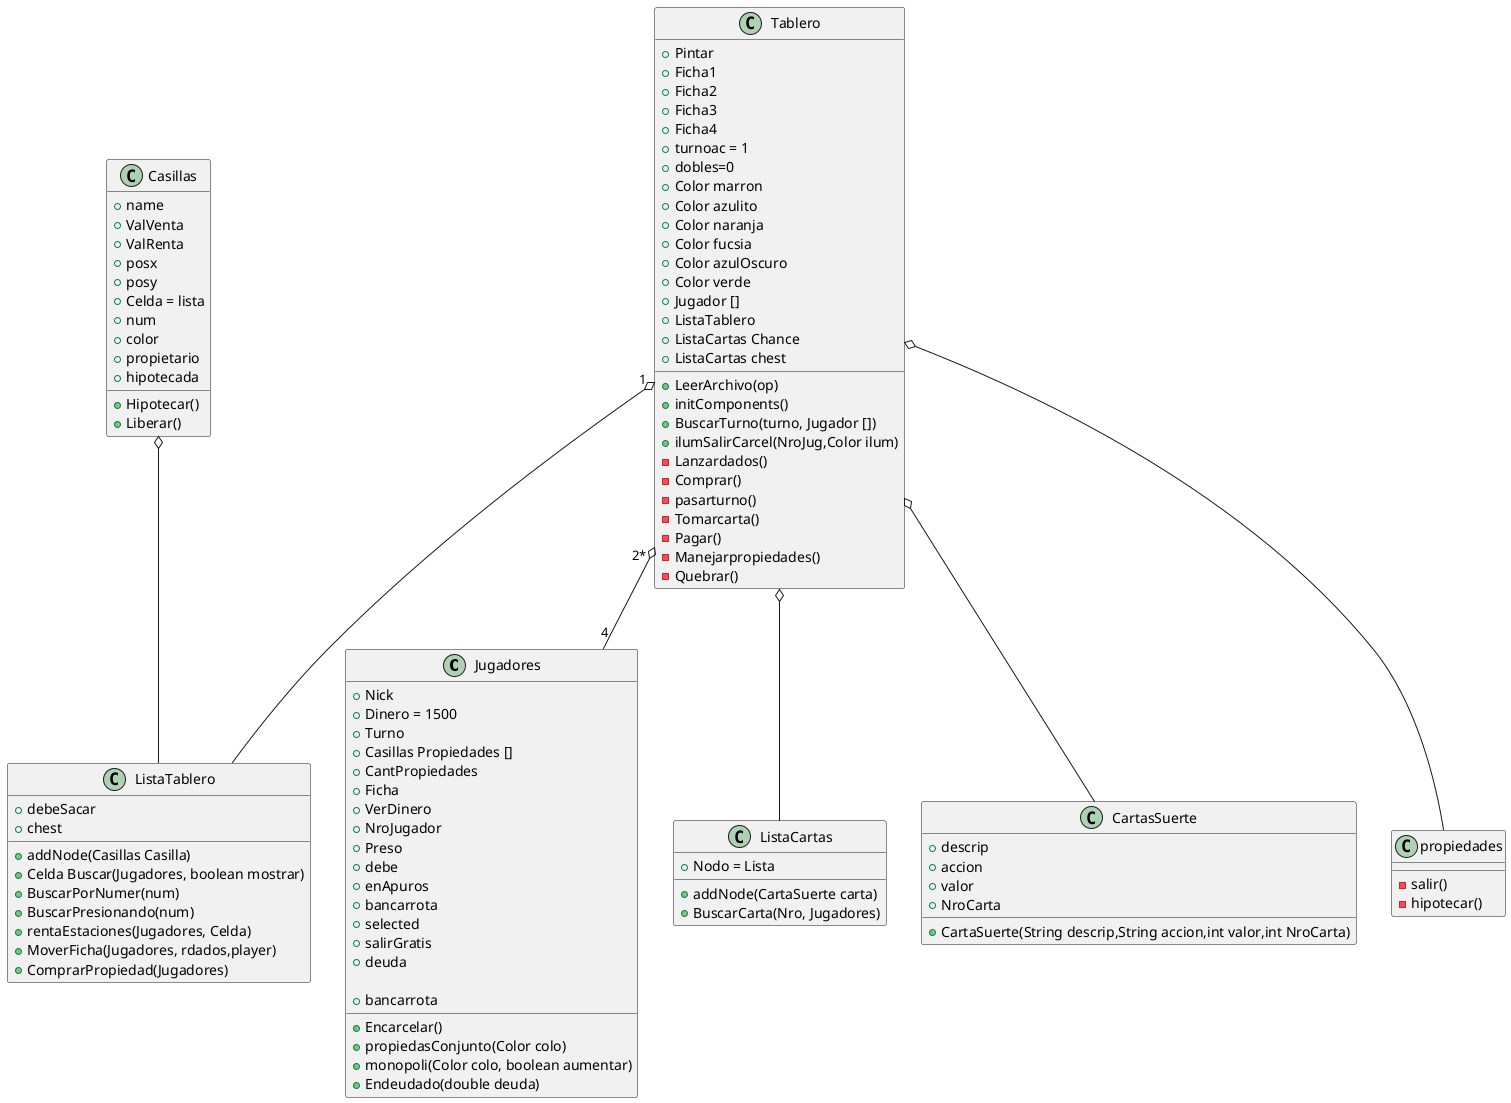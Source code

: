 @startuml
Class Jugadores{
    +Nick 
    +Dinero = 1500
    +Turno 
    +Casillas Propiedades []
    +CantPropiedades 
    +Ficha
    +VerDinero
    +NroJugador
    +Preso
    +debe
    +enApuros
    +bancarrota
    +selected
    +salirGratis
    +deuda

    +Encarcelar()
    +propiedasConjunto(Color colo)
    +monopoli(Color colo, boolean aumentar)
    +Endeudado(double deuda)
    +bancarrota
}
Class Casillas{
    +name
    +ValVenta
    +ValRenta
    +posx
    +posy
    +Celda = lista 
    +num
    +color
    +propietario
    +hipotecada

    +Hipotecar()
    +Liberar()
}
Class ListaTablero{
    +debeSacar
    +chest
    
    + addNode(Casillas Casilla)
    + Celda Buscar(Jugadores, boolean mostrar)
    + BuscarPorNumer(num)
    + BuscarPresionando(num)
    + rentaEstaciones(Jugadores, Celda)
    + MoverFicha(Jugadores, rdados,player)
    + ComprarPropiedad(Jugadores)
}
Class ListaCartas{
    +Nodo = Lista

    +addNode(CartaSuerte carta)
    +BuscarCarta(Nro, Jugadores)
}
Class CartasSuerte{
    +descrip
    +accion
    +valor
    +NroCarta

    +CartaSuerte(String descrip,String accion,int valor,int NroCarta)
}
Class Tablero{
    +Pintar
    +Ficha1
    +Ficha2
    +Ficha3
    +Ficha4
    +turnoac = 1
    +dobles=0
    +Color marron
    +Color azulito
    +Color naranja
    +Color fucsia
    +Color azulOscuro
    +Color verde 
    +Jugador []
    +ListaTablero
    +ListaCartas Chance
    +ListaCartas chest

    +LeerArchivo(op)
    +initComponents()
    +BuscarTurno(turno, Jugador [])
    +ilumSalirCarcel(NroJug,Color ilum)
    -Lanzardados()
    -Comprar()
    -pasarturno()
    -Tomarcarta()
    -Pagar()
    -Manejarpropiedades()
    -Quebrar()
}
Class propiedades{


    -salir()
    -hipotecar()
}
Tablero "1" o-- ListaTablero
Tablero "2*" o-- "4" Jugadores
Tablero o-- ListaCartas
Casillas o-- ListaTablero
Tablero o-- CartasSuerte
Tablero o-- propiedades
@enduml
